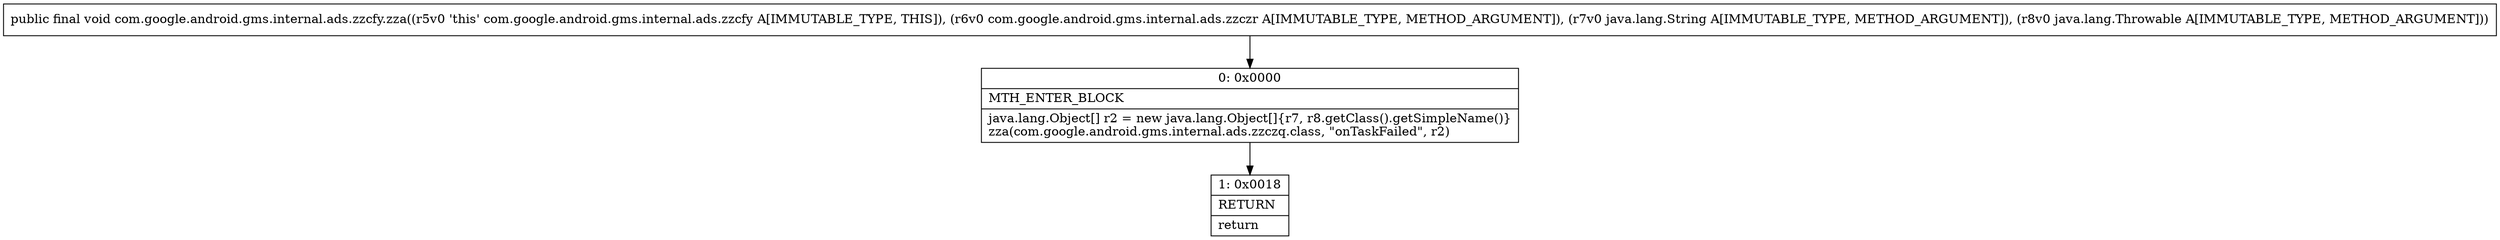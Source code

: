 digraph "CFG forcom.google.android.gms.internal.ads.zzcfy.zza(Lcom\/google\/android\/gms\/internal\/ads\/zzczr;Ljava\/lang\/String;Ljava\/lang\/Throwable;)V" {
Node_0 [shape=record,label="{0\:\ 0x0000|MTH_ENTER_BLOCK\l|java.lang.Object[] r2 = new java.lang.Object[]\{r7, r8.getClass().getSimpleName()\}\lzza(com.google.android.gms.internal.ads.zzczq.class, \"onTaskFailed\", r2)\l}"];
Node_1 [shape=record,label="{1\:\ 0x0018|RETURN\l|return\l}"];
MethodNode[shape=record,label="{public final void com.google.android.gms.internal.ads.zzcfy.zza((r5v0 'this' com.google.android.gms.internal.ads.zzcfy A[IMMUTABLE_TYPE, THIS]), (r6v0 com.google.android.gms.internal.ads.zzczr A[IMMUTABLE_TYPE, METHOD_ARGUMENT]), (r7v0 java.lang.String A[IMMUTABLE_TYPE, METHOD_ARGUMENT]), (r8v0 java.lang.Throwable A[IMMUTABLE_TYPE, METHOD_ARGUMENT])) }"];
MethodNode -> Node_0;
Node_0 -> Node_1;
}

